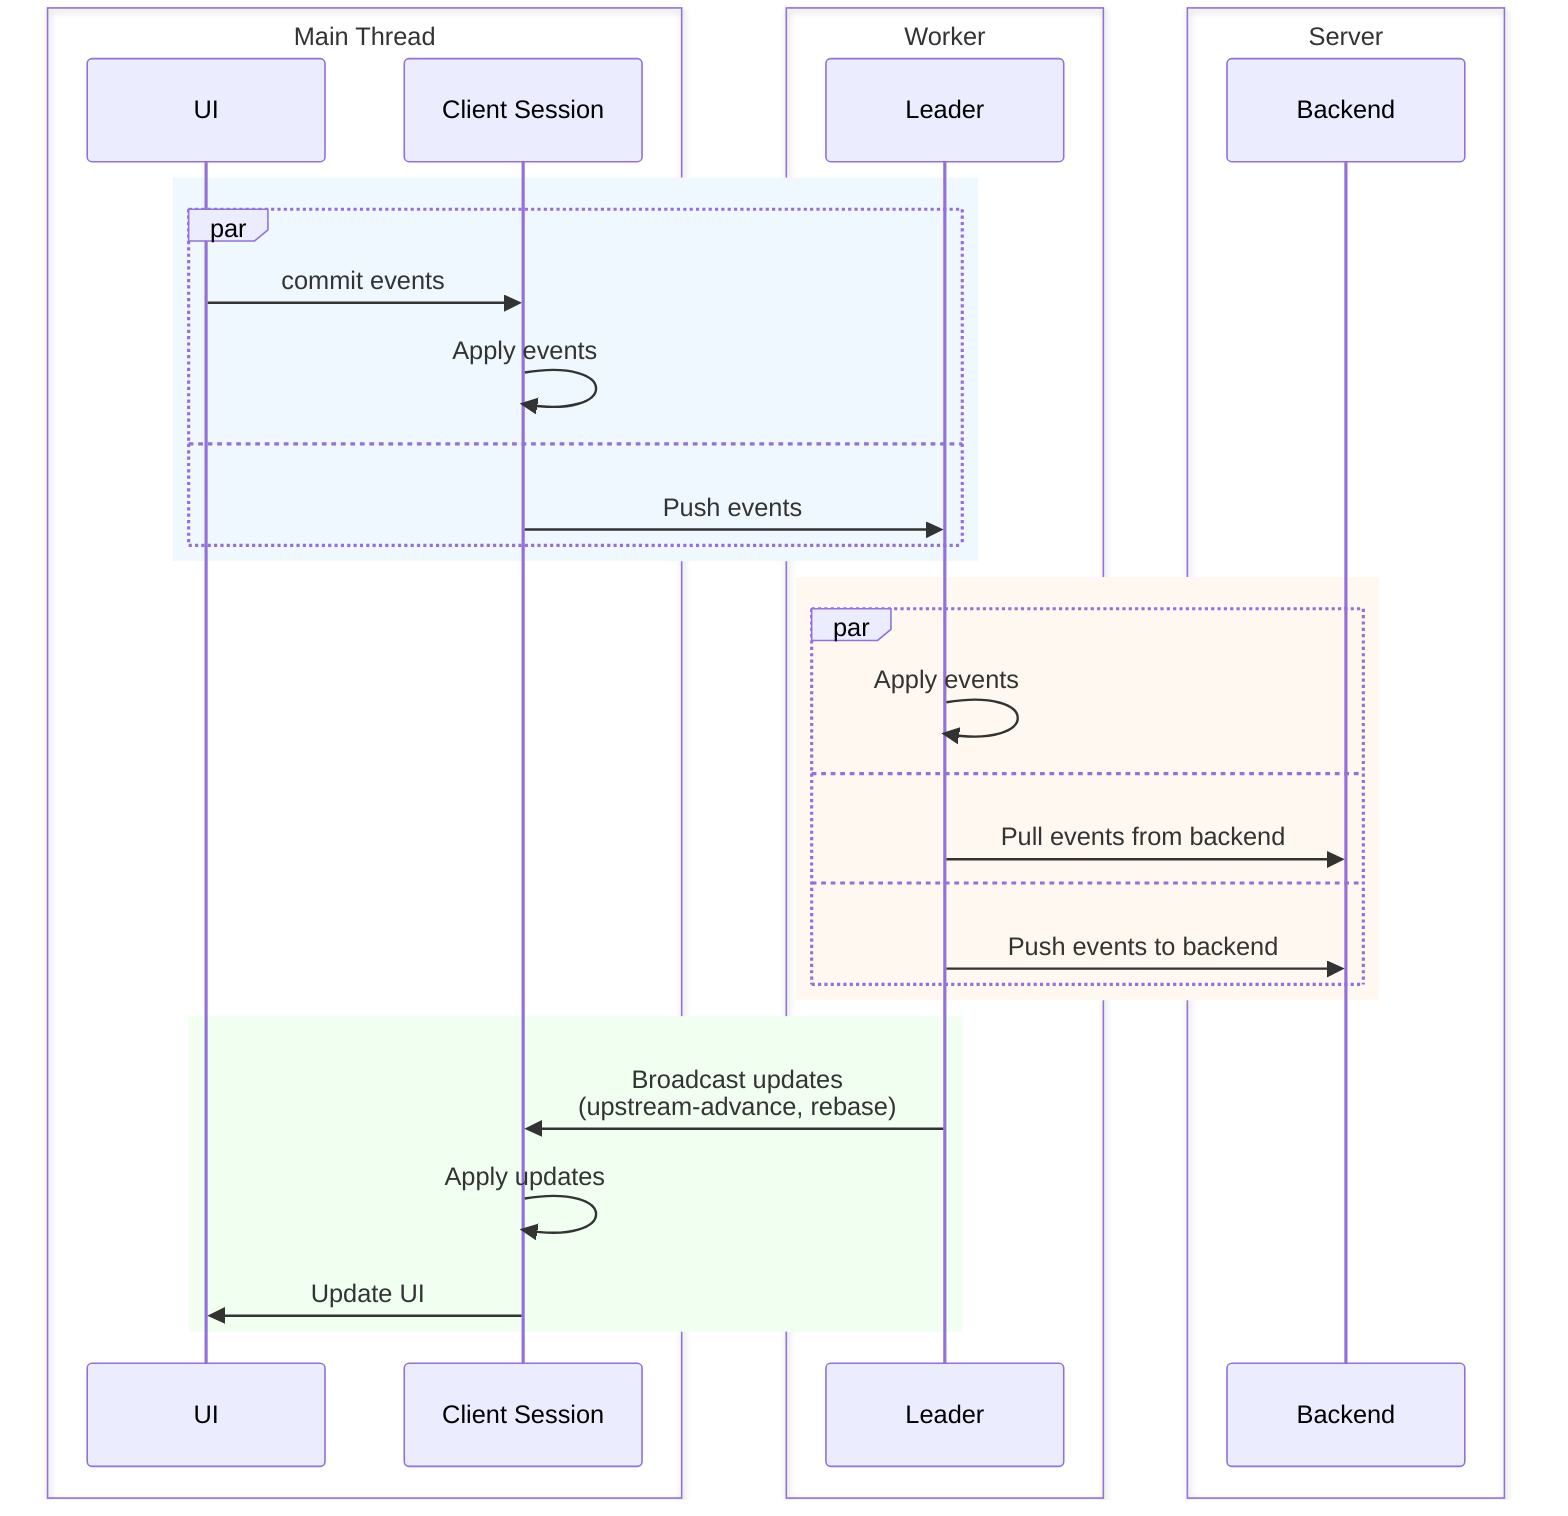 sequenceDiagram
    box Main Thread
        participant UI
        participant ClientSession as Client Session
    end
    box Worker
        participant Leader
    end
    box Server
        participant Backend
    end

    rect rgb(240, 248, 255)
        par
            UI->>ClientSession: commit events
            ClientSession->>ClientSession: Apply events
        and
            ClientSession->>Leader: Push events
        end
    end

    rect rgb(255, 248, 240)
        par
            Leader->>Leader: Apply events
        and
            Leader->>Backend: Pull events from backend
        and
            Leader->>Backend: Push events to backend
        end
    end

    rect rgb(240, 255, 240)
        Leader->>ClientSession: Broadcast updates<br/>(upstream-advance, rebase)
        ClientSession->>ClientSession: Apply updates
        ClientSession->>UI: Update UI
    end